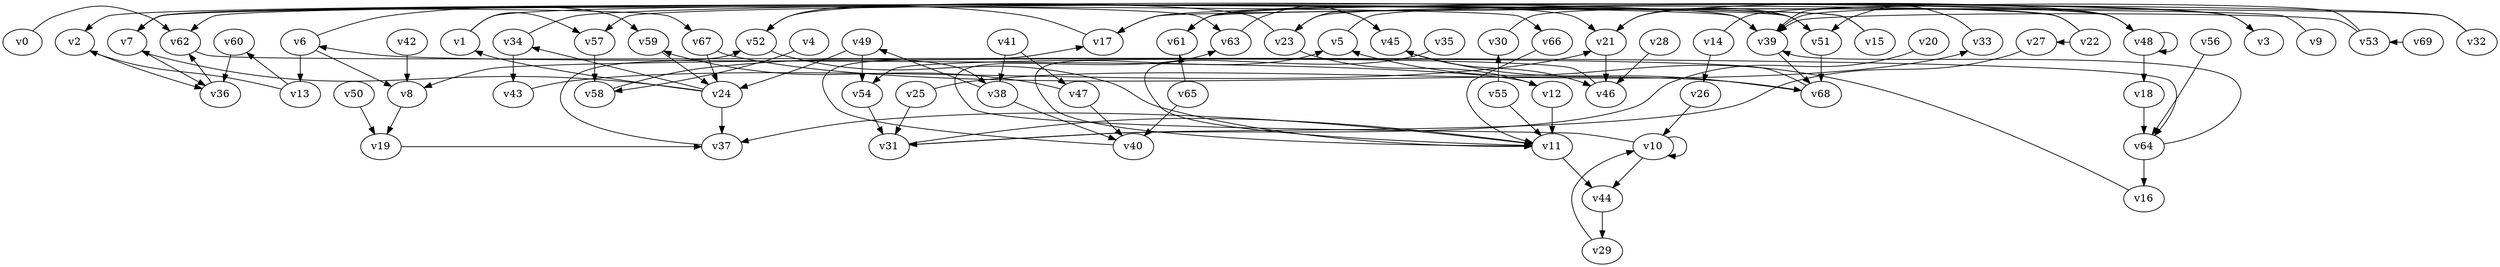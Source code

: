// Benchmark game 94 - 70 vertices
digraph G {
    v0 [name="v0", player=1];
    v1 [name="v1", player=0];
    v2 [name="v2", player=1];
    v3 [name="v3", player=0];
    v4 [name="v4", player=1];
    v5 [name="v5", player=0];
    v6 [name="v6", player=1];
    v7 [name="v7", player=0];
    v8 [name="v8", player=1];
    v9 [name="v9", player=1];
    v10 [name="v10", player=0];
    v11 [name="v11", player=0];
    v12 [name="v12", player=0];
    v13 [name="v13", player=0];
    v14 [name="v14", player=0];
    v15 [name="v15", player=0];
    v16 [name="v16", player=1];
    v17 [name="v17", player=1, target=1];
    v18 [name="v18", player=1];
    v19 [name="v19", player=0];
    v20 [name="v20", player=0];
    v21 [name="v21", player=0];
    v22 [name="v22", player=1];
    v23 [name="v23", player=1];
    v24 [name="v24", player=0];
    v25 [name="v25", player=1];
    v26 [name="v26", player=1];
    v27 [name="v27", player=1];
    v28 [name="v28", player=1];
    v29 [name="v29", player=1];
    v30 [name="v30", player=0];
    v31 [name="v31", player=0, target=1];
    v32 [name="v32", player=1];
    v33 [name="v33", player=1];
    v34 [name="v34", player=1];
    v35 [name="v35", player=0];
    v36 [name="v36", player=0];
    v37 [name="v37", player=0];
    v38 [name="v38", player=1];
    v39 [name="v39", player=0];
    v40 [name="v40", player=1, target=1];
    v41 [name="v41", player=1];
    v42 [name="v42", player=1];
    v43 [name="v43", player=0];
    v44 [name="v44", player=1, target=1];
    v45 [name="v45", player=1];
    v46 [name="v46", player=1];
    v47 [name="v47", player=0];
    v48 [name="v48", player=0];
    v49 [name="v49", player=0, target=1];
    v50 [name="v50", player=0, target=1];
    v51 [name="v51", player=0];
    v52 [name="v52", player=0, target=1];
    v53 [name="v53", player=0];
    v54 [name="v54", player=1];
    v55 [name="v55", player=1];
    v56 [name="v56", player=1, target=1];
    v57 [name="v57", player=0];
    v58 [name="v58", player=1];
    v59 [name="v59", player=0];
    v60 [name="v60", player=1];
    v61 [name="v61", player=0];
    v62 [name="v62", player=0];
    v63 [name="v63", player=1];
    v64 [name="v64", player=1];
    v65 [name="v65", player=1];
    v66 [name="v66", player=1];
    v67 [name="v67", player=1];
    v68 [name="v68", player=1];
    v69 [name="v69", player=1];

    v0 -> v62 [constraint="time >= 5"];
    v1 -> v63 [constraint="(time >= 10) && (time <= 19)"];
    v2 -> v36 [constraint="time % 4 == 2"];
    v3 -> v17 [constraint="time % 3 == 1"];
    v4 -> v58 [constraint="time >= 15"];
    v5 -> v3 [constraint="(time >= 8) && (time <= 21)"];
    v6 -> v59 [constraint="time == 15"];
    v7 -> v36;
    v8 -> v19;
    v9 -> v61 [constraint="time == 11"];
    v10 -> v10 [constraint="time == 14"];
    v11 -> v44;
    v12 -> v11;
    v13 -> v60 [constraint="time >= 11"];
    v14 -> v26;
    v15 -> v7 [constraint="time >= 11"];
    v16 -> v5 [constraint="time % 4 == 0"];
    v17 -> v52 [constraint="time == 11"];
    v18 -> v64;
    v19 -> v37 [constraint="time >= 6"];
    v20 -> v31 [constraint="time % 4 == 3"];
    v21 -> v46;
    v22 -> v23 [constraint="time <= 9"];
    v23 -> v52 [constraint="time == 1"];
    v24 -> v1 [constraint="time <= 6"];
    v25 -> v33 [constraint="time == 18"];
    v26 -> v10;
    v27 -> v31 [constraint="time >= 10"];
    v28 -> v46 [constraint="time >= 2"];
    v29 -> v10 [constraint="time % 6 == 4"];
    v30 -> v51 [constraint="time >= 2"];
    v31 -> v11 [constraint="time % 4 == 1"];
    v32 -> v57 [constraint="time >= 5"];
    v33 -> v51 [constraint="time == 9"];
    v34 -> v39 [constraint="time == 13"];
    v35 -> v11 [constraint="time % 5 == 4"];
    v36 -> v62 [constraint="time % 4 == 3"];
    v37 -> v52 [constraint="time == 20"];
    v38 -> v49 [constraint="time % 3 == 2"];
    v39 -> v2 [constraint="time >= 12"];
    v40 -> v17 [constraint="time == 10"];
    v41 -> v47;
    v42 -> v8;
    v43 -> v21 [constraint="time >= 12"];
    v44 -> v29;
    v45 -> v23 [constraint="time % 3 == 1"];
    v46 -> v54 [constraint="time <= 5"];
    v47 -> v40;
    v48 -> v61 [constraint="time % 6 == 4"];
    v49 -> v54;
    v50 -> v19;
    v51 -> v7 [constraint="time == 6"];
    v52 -> v11 [constraint="time % 5 == 0"];
    v53 -> v39 [constraint="time == 14"];
    v54 -> v31;
    v55 -> v11;
    v56 -> v64 [constraint="time == 8"];
    v57 -> v58;
    v58 -> v38 [constraint="time >= 1"];
    v59 -> v24 [constraint="time == 8"];
    v60 -> v36;
    v61 -> v21 [constraint="time <= 12"];
    v62 -> v64 [constraint="time == 7"];
    v63 -> v45 [constraint="(time >= 7) && (time <= 21)"];
    v64 -> v39 [constraint="time <= 20"];
    v65 -> v61 [constraint="time == 6"];
    v66 -> v11 [constraint="(time >= 2) && (time <= 23)"];
    v67 -> v24;
    v68 -> v45 [constraint="time % 3 == 1"];
    v69 -> v53 [constraint="time >= 9"];
    v10 -> v44;
    v67 -> v68 [constraint="time == 5"];
    v15 -> v62 [constraint="time % 4 == 2"];
    v7 -> v66 [constraint="time == 2"];
    v21 -> v48 [constraint="time == 16"];
    v14 -> v48 [constraint="time == 19"];
    v22 -> v27 [constraint="time % 2 == 0"];
    v39 -> v68 [constraint="time >= 10"];
    v11 -> v5 [constraint="time >= 4"];
    v68 -> v8 [constraint="time >= 14"];
    v49 -> v24;
    v22 -> v39 [constraint="time <= 8"];
    v47 -> v59 [constraint="time >= 4"];
    v6 -> v13;
    v65 -> v40;
    v24 -> v37;
    v11 -> v37 [constraint="time >= 2"];
    v25 -> v31;
    v45 -> v46;
    v6 -> v8 [constraint="time == 1"];
    v24 -> v7 [constraint="time >= 5"];
    v1 -> v57 [constraint="time == 2"];
    v12 -> v6 [constraint="time % 5 == 2"];
    v38 -> v40 [constraint="time == 13"];
    v55 -> v30 [constraint="time >= 5"];
    v41 -> v38;
    v23 -> v12;
    v34 -> v43;
    v53 -> v39 [constraint="time % 6 == 5"];
    v13 -> v2 [constraint="time == 3"];
    v48 -> v48 [constraint="time % 2 == 0"];
    v7 -> v67 [constraint="time % 3 == 2"];
    v32 -> v17 [constraint="time >= 2"];
    v51 -> v68;
    v64 -> v16;
    v10 -> v63 [constraint="time == 20"];
    v51 -> v21 [constraint="time % 5 == 4"];
    v48 -> v18;
    v24 -> v34 [constraint="time == 2"];
}
